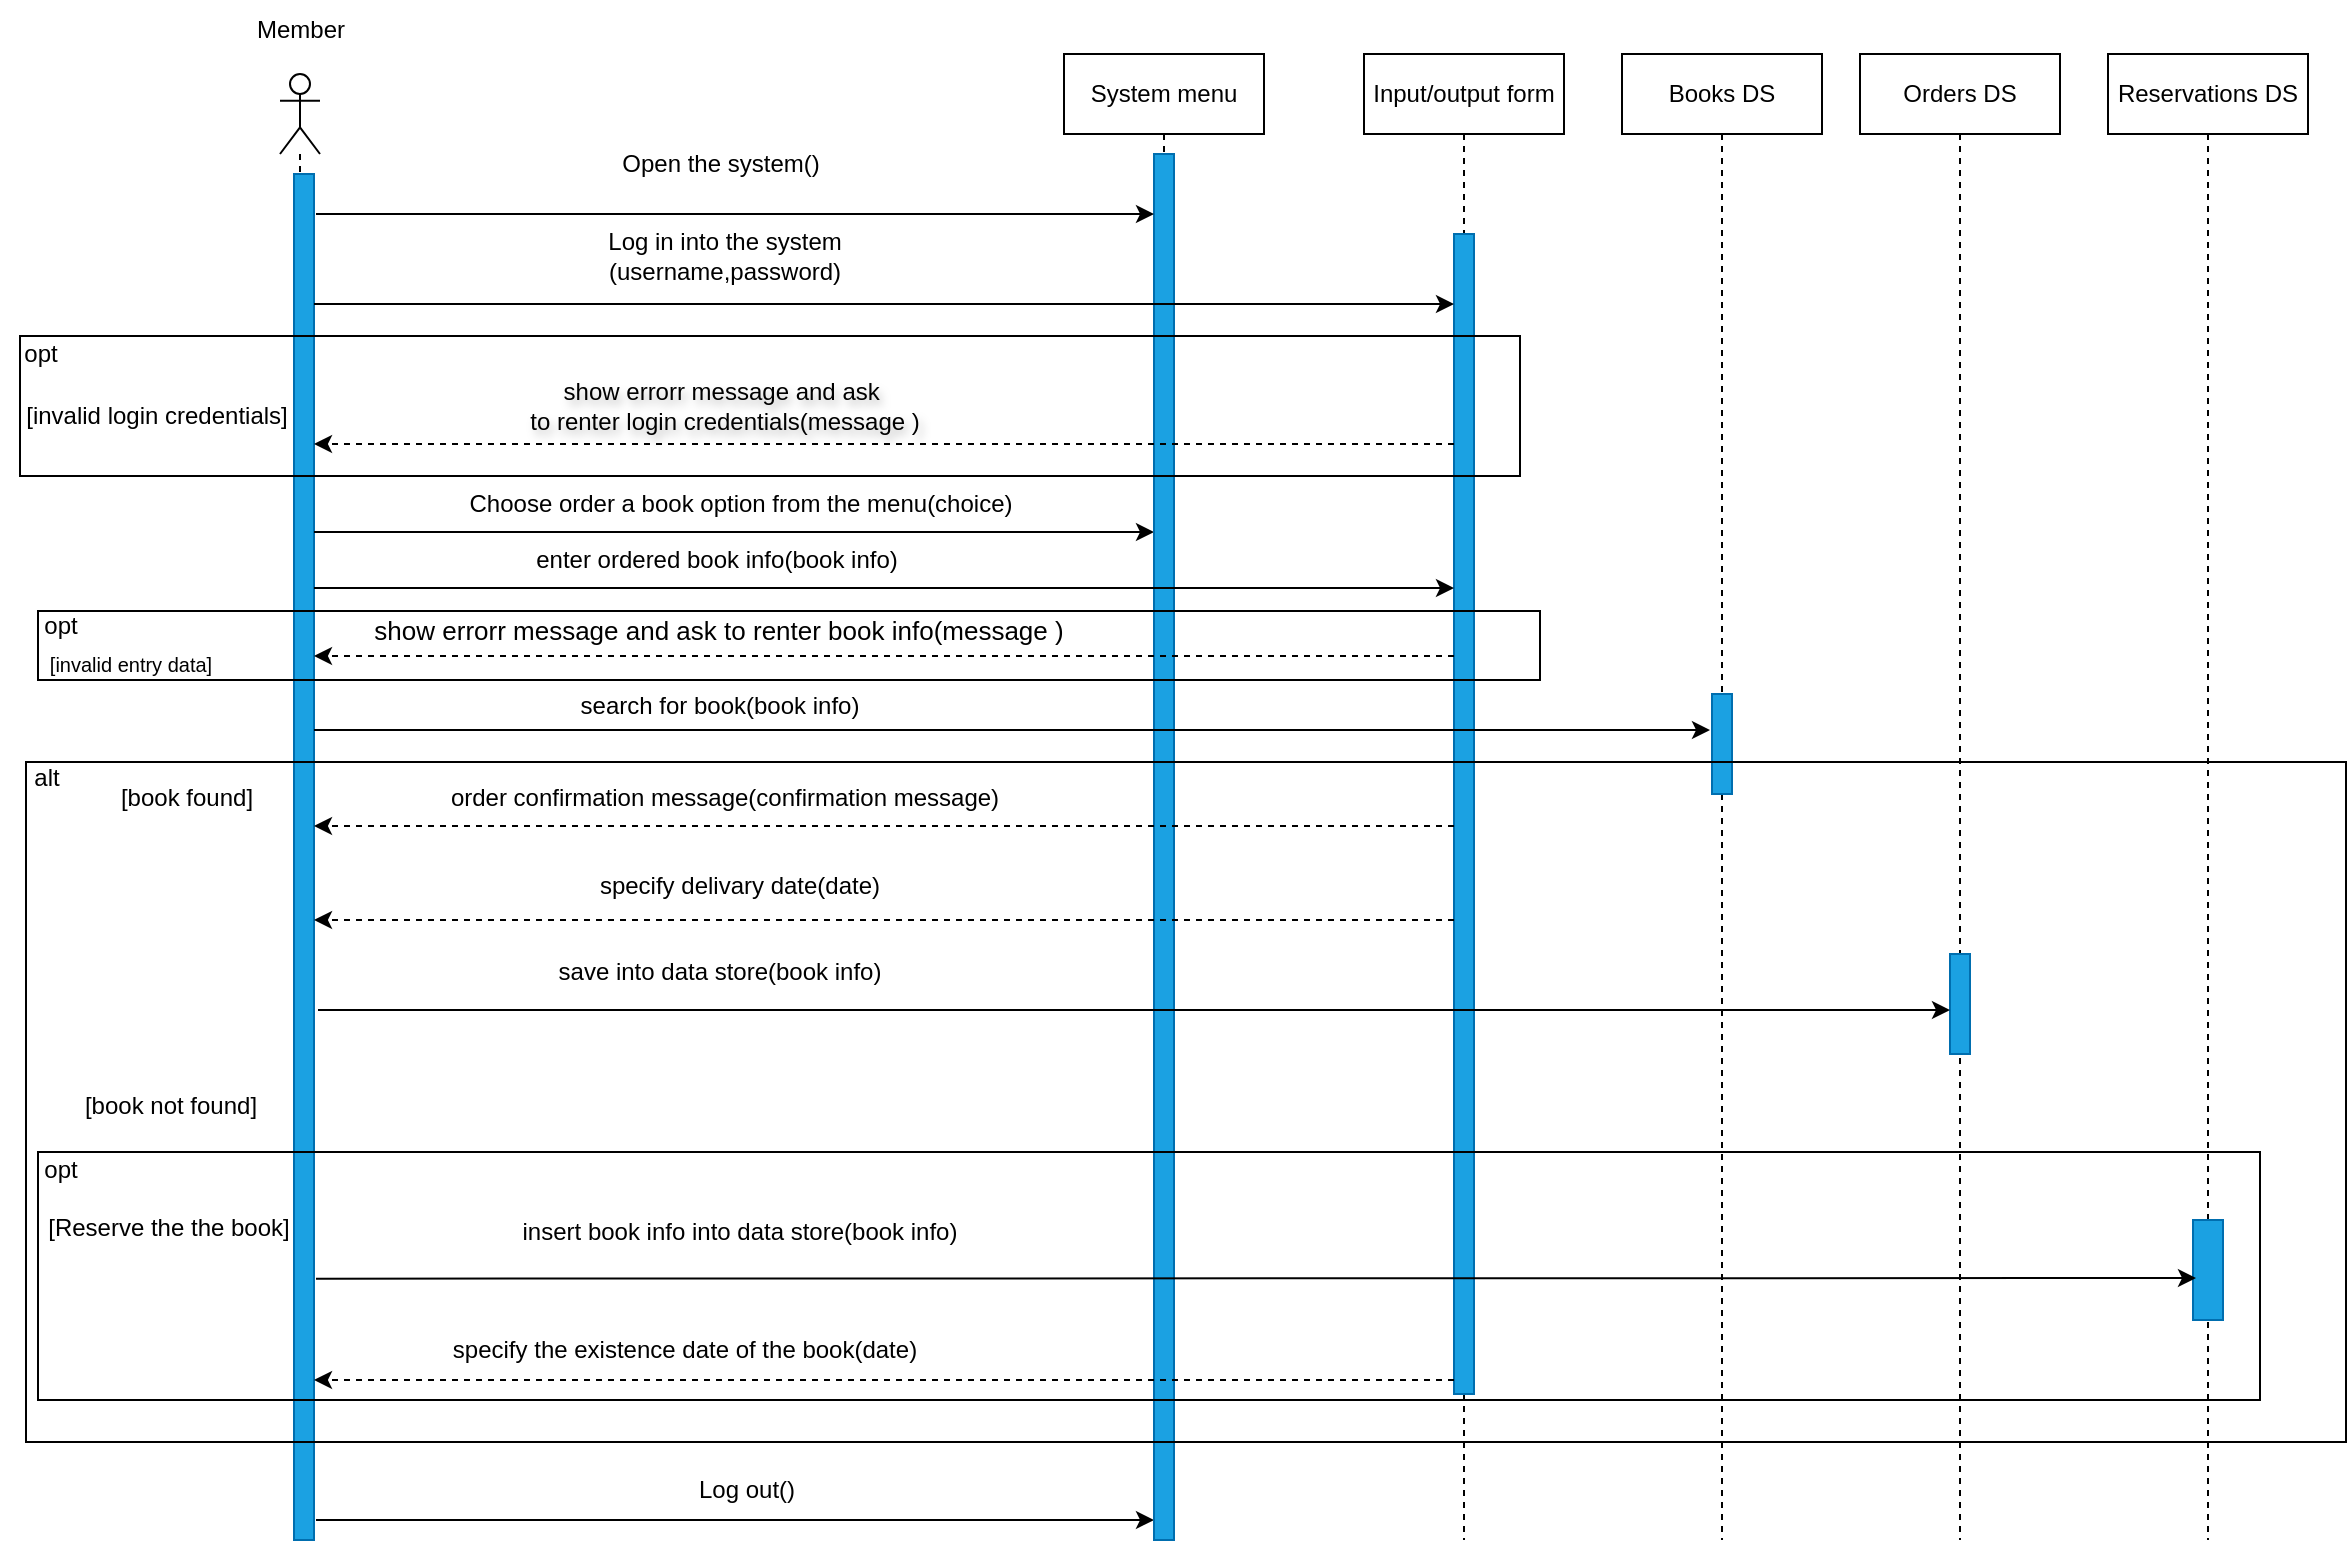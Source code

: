 <mxfile version="24.4.0" type="device">
  <diagram name="Page-1" id="LOeZ1iJH1ZdRrt-AAD5Z">
    <mxGraphModel dx="2056" dy="1573" grid="1" gridSize="10" guides="1" tooltips="1" connect="1" arrows="1" fold="1" page="1" pageScale="1" pageWidth="1169" pageHeight="827" math="0" shadow="0">
      <root>
        <mxCell id="0" />
        <mxCell id="1" parent="0" />
        <mxCell id="IQUt191S6wUq-JM19sTi-1" value="" style="group" vertex="1" connectable="0" parent="1">
          <mxGeometry x="1770" y="29" width="1173" height="770" as="geometry" />
        </mxCell>
        <mxCell id="x_ISdP9tk19q-jWjNSfE-1" value="Books DS" style="shape=umlLifeline;perimeter=lifelinePerimeter;whiteSpace=wrap;html=1;container=0;dropTarget=0;collapsible=0;recursiveResize=0;outlineConnect=0;portConstraint=eastwest;newEdgeStyle={&quot;edgeStyle&quot;:&quot;elbowEdgeStyle&quot;,&quot;elbow&quot;:&quot;vertical&quot;,&quot;curved&quot;:0,&quot;rounded&quot;:0};" parent="IQUt191S6wUq-JM19sTi-1" vertex="1">
          <mxGeometry x="811" y="27" width="100" height="743" as="geometry" />
        </mxCell>
        <mxCell id="x_ISdP9tk19q-jWjNSfE-2" value="" style="html=1;points=[[0,0,0,0,5],[0,1,0,0,-5],[1,0,0,0,5],[1,1,0,0,-5]];perimeter=orthogonalPerimeter;outlineConnect=0;targetShapes=umlLifeline;portConstraint=eastwest;newEdgeStyle={&quot;curved&quot;:0,&quot;rounded&quot;:0};fillColor=#1ba1e2;container=0;fontColor=#ffffff;strokeColor=#006EAF;" parent="x_ISdP9tk19q-jWjNSfE-1" vertex="1">
          <mxGeometry x="45" y="320" width="10" height="50" as="geometry" />
        </mxCell>
        <mxCell id="x_ISdP9tk19q-jWjNSfE-3" value="" style="shape=umlLifeline;perimeter=lifelinePerimeter;whiteSpace=wrap;html=1;container=0;dropTarget=0;collapsible=0;recursiveResize=0;outlineConnect=0;portConstraint=eastwest;newEdgeStyle={&quot;curved&quot;:0,&quot;rounded&quot;:0};participant=umlActor;strokeWidth=1;" parent="IQUt191S6wUq-JM19sTi-1" vertex="1">
          <mxGeometry x="140" y="37" width="20" height="457" as="geometry" />
        </mxCell>
        <mxCell id="x_ISdP9tk19q-jWjNSfE-4" value="Member" style="text;html=1;align=center;verticalAlign=middle;resizable=0;points=[];autosize=1;strokeColor=none;fillColor=none;container=0;" parent="IQUt191S6wUq-JM19sTi-1" vertex="1">
          <mxGeometry x="115" width="70" height="30" as="geometry" />
        </mxCell>
        <mxCell id="x_ISdP9tk19q-jWjNSfE-5" value="" style="html=1;points=[[0,0,0,0,5],[0,1,0,0,-5],[1,0,0,0,5],[1,1,0,0,-5]];perimeter=orthogonalPerimeter;outlineConnect=0;targetShapes=umlLifeline;portConstraint=eastwest;newEdgeStyle={&quot;curved&quot;:0,&quot;rounded&quot;:0};container=0;fillColor=#1ba1e2;fontColor=#ffffff;strokeColor=#006EAF;" parent="IQUt191S6wUq-JM19sTi-1" vertex="1">
          <mxGeometry x="147" y="87" width="10" height="683" as="geometry" />
        </mxCell>
        <mxCell id="x_ISdP9tk19q-jWjNSfE-6" value="System menu" style="shape=umlLifeline;perimeter=lifelinePerimeter;whiteSpace=wrap;html=1;container=0;dropTarget=0;collapsible=0;recursiveResize=0;outlineConnect=0;portConstraint=eastwest;newEdgeStyle={&quot;edgeStyle&quot;:&quot;elbowEdgeStyle&quot;,&quot;elbow&quot;:&quot;vertical&quot;,&quot;curved&quot;:0,&quot;rounded&quot;:0};" parent="IQUt191S6wUq-JM19sTi-1" vertex="1">
          <mxGeometry x="532" y="27" width="100" height="590" as="geometry" />
        </mxCell>
        <mxCell id="x_ISdP9tk19q-jWjNSfE-7" value="" style="endArrow=classic;html=1;rounded=0;" parent="IQUt191S6wUq-JM19sTi-1" edge="1">
          <mxGeometry width="50" height="50" relative="1" as="geometry">
            <mxPoint x="157" y="266" as="sourcePoint" />
            <mxPoint x="577" y="266" as="targetPoint" />
          </mxGeometry>
        </mxCell>
        <mxCell id="x_ISdP9tk19q-jWjNSfE-8" value="Choose order a book&amp;nbsp;option from the menu&lt;span style=&quot;background-color: initial;&quot;&gt;(choice)&lt;/span&gt;" style="text;html=1;align=center;verticalAlign=middle;resizable=0;points=[];autosize=1;strokeColor=none;fillColor=none;" parent="IQUt191S6wUq-JM19sTi-1" vertex="1">
          <mxGeometry x="220" y="237" width="300" height="30" as="geometry" />
        </mxCell>
        <mxCell id="x_ISdP9tk19q-jWjNSfE-9" value="Input/output form" style="shape=umlLifeline;perimeter=lifelinePerimeter;whiteSpace=wrap;html=1;container=0;dropTarget=0;collapsible=0;recursiveResize=0;outlineConnect=0;portConstraint=eastwest;newEdgeStyle={&quot;edgeStyle&quot;:&quot;elbowEdgeStyle&quot;,&quot;elbow&quot;:&quot;vertical&quot;,&quot;curved&quot;:0,&quot;rounded&quot;:0};" parent="IQUt191S6wUq-JM19sTi-1" vertex="1">
          <mxGeometry x="682" y="27" width="100" height="743" as="geometry" />
        </mxCell>
        <mxCell id="x_ISdP9tk19q-jWjNSfE-10" value="" style="html=1;points=[[0,0,0,0,5],[0,1,0,0,-5],[1,0,0,0,5],[1,1,0,0,-5]];perimeter=orthogonalPerimeter;outlineConnect=0;targetShapes=umlLifeline;portConstraint=eastwest;newEdgeStyle={&quot;curved&quot;:0,&quot;rounded&quot;:0};fillColor=#1ba1e2;container=0;fontColor=#ffffff;strokeColor=#006EAF;" parent="x_ISdP9tk19q-jWjNSfE-9" vertex="1">
          <mxGeometry x="45" y="90" width="10" height="580" as="geometry" />
        </mxCell>
        <mxCell id="x_ISdP9tk19q-jWjNSfE-11" value="enter ordered book info(book info)" style="text;html=1;align=center;verticalAlign=middle;resizable=0;points=[];autosize=1;strokeColor=none;fillColor=none;" parent="IQUt191S6wUq-JM19sTi-1" vertex="1">
          <mxGeometry x="258" y="265" width="200" height="30" as="geometry" />
        </mxCell>
        <mxCell id="x_ISdP9tk19q-jWjNSfE-14" value="order confirmation message(confirmation message)" style="text;html=1;align=center;verticalAlign=middle;resizable=0;points=[];autosize=1;strokeColor=none;fillColor=none;rotation=0;" parent="IQUt191S6wUq-JM19sTi-1" vertex="1">
          <mxGeometry x="212" y="384" width="300" height="30" as="geometry" />
        </mxCell>
        <mxCell id="x_ISdP9tk19q-jWjNSfE-16" value="specify delivary date(date)" style="text;align=center;verticalAlign=middle;resizable=0;points=[];autosize=1;strokeColor=none;fillColor=none;" parent="IQUt191S6wUq-JM19sTi-1" vertex="1">
          <mxGeometry x="290" y="427" width="160" height="30" as="geometry" />
        </mxCell>
        <mxCell id="x_ISdP9tk19q-jWjNSfE-17" value="alt" style="text;html=1;align=center;verticalAlign=middle;resizable=0;points=[];autosize=1;strokeColor=none;fillColor=none;" parent="IQUt191S6wUq-JM19sTi-1" vertex="1">
          <mxGeometry x="3" y="374" width="40" height="30" as="geometry" />
        </mxCell>
        <mxCell id="x_ISdP9tk19q-jWjNSfE-18" value="[book found]" style="text;html=1;align=center;verticalAlign=middle;resizable=0;points=[];autosize=1;strokeColor=none;fillColor=none;" parent="IQUt191S6wUq-JM19sTi-1" vertex="1">
          <mxGeometry x="48" y="384" width="90" height="30" as="geometry" />
        </mxCell>
        <mxCell id="x_ISdP9tk19q-jWjNSfE-19" value="[book not found]" style="text;html=1;align=center;verticalAlign=middle;resizable=0;points=[];autosize=1;strokeColor=none;fillColor=none;" parent="IQUt191S6wUq-JM19sTi-1" vertex="1">
          <mxGeometry x="30" y="538" width="110" height="30" as="geometry" />
        </mxCell>
        <mxCell id="x_ISdP9tk19q-jWjNSfE-22" value="" style="endArrow=classic;html=1;rounded=0;" parent="IQUt191S6wUq-JM19sTi-1" edge="1">
          <mxGeometry width="50" height="50" relative="1" as="geometry">
            <mxPoint x="158" y="760" as="sourcePoint" />
            <mxPoint x="577" y="760" as="targetPoint" />
          </mxGeometry>
        </mxCell>
        <mxCell id="x_ISdP9tk19q-jWjNSfE-23" value="Log out()" style="text;html=1;align=center;verticalAlign=middle;resizable=0;points=[];autosize=1;strokeColor=none;fillColor=none;" parent="IQUt191S6wUq-JM19sTi-1" vertex="1">
          <mxGeometry x="338" y="730" width="70" height="30" as="geometry" />
        </mxCell>
        <mxCell id="x_ISdP9tk19q-jWjNSfE-24" value="" style="html=1;points=[[0,0,0,0,5],[0,1,0,0,-5],[1,0,0,0,5],[1,1,0,0,-5]];perimeter=orthogonalPerimeter;outlineConnect=0;targetShapes=umlLifeline;portConstraint=eastwest;newEdgeStyle={&quot;curved&quot;:0,&quot;rounded&quot;:0};fillColor=#1ba1e2;container=0;fontColor=#ffffff;strokeColor=#006EAF;" parent="IQUt191S6wUq-JM19sTi-1" vertex="1">
          <mxGeometry x="577" y="77" width="10" height="693" as="geometry" />
        </mxCell>
        <mxCell id="x_ISdP9tk19q-jWjNSfE-25" value="" style="endArrow=classic;html=1;rounded=0;" parent="IQUt191S6wUq-JM19sTi-1" target="x_ISdP9tk19q-jWjNSfE-24" edge="1">
          <mxGeometry width="50" height="50" relative="1" as="geometry">
            <mxPoint x="158" y="107" as="sourcePoint" />
            <mxPoint x="573" y="107" as="targetPoint" />
          </mxGeometry>
        </mxCell>
        <mxCell id="x_ISdP9tk19q-jWjNSfE-26" value="Open the system()" style="text;html=1;align=center;verticalAlign=middle;resizable=0;points=[];autosize=1;strokeColor=none;fillColor=none;" parent="IQUt191S6wUq-JM19sTi-1" vertex="1">
          <mxGeometry x="300" y="67" width="120" height="30" as="geometry" />
        </mxCell>
        <mxCell id="x_ISdP9tk19q-jWjNSfE-27" value="" style="endArrow=classic;html=1;rounded=0;" parent="IQUt191S6wUq-JM19sTi-1" edge="1">
          <mxGeometry width="50" height="50" relative="1" as="geometry">
            <mxPoint x="157" y="152" as="sourcePoint" />
            <mxPoint x="727" y="152" as="targetPoint" />
          </mxGeometry>
        </mxCell>
        <mxCell id="x_ISdP9tk19q-jWjNSfE-28" value="Log in into the system&lt;div&gt;(username,password)&lt;/div&gt;" style="text;html=1;align=center;verticalAlign=middle;resizable=0;points=[];autosize=1;strokeColor=none;fillColor=none;" parent="IQUt191S6wUq-JM19sTi-1" vertex="1">
          <mxGeometry x="292" y="108" width="140" height="40" as="geometry" />
        </mxCell>
        <mxCell id="x_ISdP9tk19q-jWjNSfE-29" value="" style="rounded=0;whiteSpace=wrap;html=1;fillColor=none;movable=1;resizable=1;rotatable=1;deletable=1;editable=1;locked=0;connectable=1;" parent="IQUt191S6wUq-JM19sTi-1" vertex="1">
          <mxGeometry x="10" y="168" width="750" height="70" as="geometry" />
        </mxCell>
        <mxCell id="x_ISdP9tk19q-jWjNSfE-30" value="opt" style="text;html=1;align=center;verticalAlign=middle;resizable=0;points=[];autosize=1;strokeColor=none;fillColor=none;" parent="IQUt191S6wUq-JM19sTi-1" vertex="1">
          <mxGeometry y="162" width="40" height="30" as="geometry" />
        </mxCell>
        <mxCell id="x_ISdP9tk19q-jWjNSfE-31" value="[invalid login credentials]" style="text;html=1;align=center;verticalAlign=middle;resizable=0;points=[];autosize=1;strokeColor=none;fillColor=none;" parent="IQUt191S6wUq-JM19sTi-1" vertex="1">
          <mxGeometry x="3" y="193" width="150" height="30" as="geometry" />
        </mxCell>
        <mxCell id="x_ISdP9tk19q-jWjNSfE-32" value="" style="html=1;labelBackgroundColor=#ffffff;startArrow=none;startFill=0;startSize=6;endArrow=classic;endFill=1;endSize=6;jettySize=auto;orthogonalLoop=1;strokeWidth=1;dashed=1;fontSize=14;rounded=0;" parent="IQUt191S6wUq-JM19sTi-1" edge="1">
          <mxGeometry width="60" height="60" relative="1" as="geometry">
            <mxPoint x="727" y="222" as="sourcePoint" />
            <mxPoint x="157" y="222" as="targetPoint" />
          </mxGeometry>
        </mxCell>
        <mxCell id="x_ISdP9tk19q-jWjNSfE-33" value="show errorr&amp;nbsp;message and ask&amp;nbsp;&lt;div&gt;to renter login credentials(message&amp;nbsp;)&lt;/div&gt;" style="text;align=center;verticalAlign=middle;resizable=0;points=[];autosize=1;strokeColor=none;fillColor=none;strokeWidth=1;perimeterSpacing=0;spacing=2;spacingTop=0;spacingLeft=0;spacingBottom=0;textShadow=1;html=1;" parent="IQUt191S6wUq-JM19sTi-1" vertex="1">
          <mxGeometry x="252" y="183" width="220" height="40" as="geometry" />
        </mxCell>
        <mxCell id="x_ISdP9tk19q-jWjNSfE-34" value="" style="endArrow=classic;html=1;rounded=0;" parent="IQUt191S6wUq-JM19sTi-1" edge="1">
          <mxGeometry width="50" height="50" relative="1" as="geometry">
            <mxPoint x="157" y="294" as="sourcePoint" />
            <mxPoint x="727" y="294" as="targetPoint" />
          </mxGeometry>
        </mxCell>
        <mxCell id="x_ISdP9tk19q-jWjNSfE-35" value="Reservations DS" style="shape=umlLifeline;perimeter=lifelinePerimeter;whiteSpace=wrap;html=1;container=0;dropTarget=0;collapsible=0;recursiveResize=0;outlineConnect=0;portConstraint=eastwest;newEdgeStyle={&quot;edgeStyle&quot;:&quot;elbowEdgeStyle&quot;,&quot;elbow&quot;:&quot;vertical&quot;,&quot;curved&quot;:0,&quot;rounded&quot;:0};" parent="IQUt191S6wUq-JM19sTi-1" vertex="1">
          <mxGeometry x="1054" y="27" width="100" height="743" as="geometry" />
        </mxCell>
        <mxCell id="x_ISdP9tk19q-jWjNSfE-36" value="" style="html=1;points=[[0,0,0,0,5],[0,1,0,0,-5],[1,0,0,0,5],[1,1,0,0,-5]];perimeter=orthogonalPerimeter;outlineConnect=0;targetShapes=umlLifeline;portConstraint=eastwest;newEdgeStyle={&quot;curved&quot;:0,&quot;rounded&quot;:0};fillColor=#1ba1e2;container=0;fontColor=#ffffff;strokeColor=#006EAF;" parent="x_ISdP9tk19q-jWjNSfE-35" vertex="1">
          <mxGeometry x="42.5" y="583" width="15" height="50" as="geometry" />
        </mxCell>
        <mxCell id="x_ISdP9tk19q-jWjNSfE-37" value="" style="endArrow=classic;html=1;rounded=0;" parent="IQUt191S6wUq-JM19sTi-1" edge="1">
          <mxGeometry width="50" height="50" relative="1" as="geometry">
            <mxPoint x="157" y="365" as="sourcePoint" />
            <mxPoint x="855" y="365.0" as="targetPoint" />
          </mxGeometry>
        </mxCell>
        <mxCell id="x_ISdP9tk19q-jWjNSfE-38" value="search for book(book info)" style="text;align=center;verticalAlign=middle;resizable=0;points=[];autosize=1;strokeColor=none;fillColor=none;" parent="IQUt191S6wUq-JM19sTi-1" vertex="1">
          <mxGeometry x="280" y="337" width="160" height="30" as="geometry" />
        </mxCell>
        <mxCell id="x_ISdP9tk19q-jWjNSfE-39" value="Orders DS" style="shape=umlLifeline;perimeter=lifelinePerimeter;whiteSpace=wrap;html=1;container=0;dropTarget=0;collapsible=0;recursiveResize=0;outlineConnect=0;portConstraint=eastwest;newEdgeStyle={&quot;edgeStyle&quot;:&quot;elbowEdgeStyle&quot;,&quot;elbow&quot;:&quot;vertical&quot;,&quot;curved&quot;:0,&quot;rounded&quot;:0};" parent="IQUt191S6wUq-JM19sTi-1" vertex="1">
          <mxGeometry x="930" y="27" width="100" height="743" as="geometry" />
        </mxCell>
        <mxCell id="x_ISdP9tk19q-jWjNSfE-40" value="" style="html=1;points=[[0,0,0,0,5],[0,1,0,0,-5],[1,0,0,0,5],[1,1,0,0,-5]];perimeter=orthogonalPerimeter;outlineConnect=0;targetShapes=umlLifeline;portConstraint=eastwest;newEdgeStyle={&quot;curved&quot;:0,&quot;rounded&quot;:0};fillColor=#1ba1e2;container=0;fontColor=#ffffff;strokeColor=#006EAF;" parent="x_ISdP9tk19q-jWjNSfE-39" vertex="1">
          <mxGeometry x="45" y="450" width="10" height="50" as="geometry" />
        </mxCell>
        <mxCell id="x_ISdP9tk19q-jWjNSfE-41" value="" style="html=1;labelBackgroundColor=#ffffff;startArrow=none;startFill=0;startSize=6;endArrow=classic;endFill=1;endSize=6;jettySize=auto;orthogonalLoop=1;strokeWidth=1;dashed=1;fontSize=14;rounded=0;" parent="IQUt191S6wUq-JM19sTi-1" edge="1">
          <mxGeometry width="60" height="60" relative="1" as="geometry">
            <mxPoint x="727" y="413" as="sourcePoint" />
            <mxPoint x="157" y="413" as="targetPoint" />
          </mxGeometry>
        </mxCell>
        <mxCell id="x_ISdP9tk19q-jWjNSfE-42" value="" style="html=1;labelBackgroundColor=#ffffff;startArrow=none;startFill=0;startSize=6;endArrow=classic;endFill=1;endSize=6;jettySize=auto;orthogonalLoop=1;strokeWidth=1;dashed=1;fontSize=14;rounded=0;" parent="IQUt191S6wUq-JM19sTi-1" edge="1">
          <mxGeometry width="60" height="60" relative="1" as="geometry">
            <mxPoint x="727" y="460" as="sourcePoint" />
            <mxPoint x="157" y="460" as="targetPoint" />
          </mxGeometry>
        </mxCell>
        <mxCell id="x_ISdP9tk19q-jWjNSfE-43" value="" style="endArrow=classic;html=1;rounded=0;" parent="IQUt191S6wUq-JM19sTi-1" edge="1">
          <mxGeometry width="50" height="50" relative="1" as="geometry">
            <mxPoint x="159" y="505" as="sourcePoint" />
            <mxPoint x="975" y="505" as="targetPoint" />
          </mxGeometry>
        </mxCell>
        <mxCell id="x_ISdP9tk19q-jWjNSfE-44" value="save into data store(book info)" style="text;align=center;verticalAlign=middle;resizable=0;points=[];autosize=1;strokeColor=none;fillColor=none;" parent="IQUt191S6wUq-JM19sTi-1" vertex="1">
          <mxGeometry x="270" y="470" width="180" height="30" as="geometry" />
        </mxCell>
        <mxCell id="x_ISdP9tk19q-jWjNSfE-46" value="" style="rounded=0;whiteSpace=wrap;html=1;fillColor=none;movable=1;resizable=1;rotatable=1;deletable=1;editable=1;locked=0;connectable=1;" parent="IQUt191S6wUq-JM19sTi-1" vertex="1">
          <mxGeometry x="13" y="381" width="1160" height="340" as="geometry" />
        </mxCell>
        <mxCell id="x_ISdP9tk19q-jWjNSfE-47" value="" style="rounded=0;whiteSpace=wrap;html=1;fillColor=none;movable=0;resizable=0;rotatable=0;deletable=0;editable=0;locked=1;connectable=0;" parent="IQUt191S6wUq-JM19sTi-1" vertex="1">
          <mxGeometry x="19" y="576" width="1111" height="124" as="geometry" />
        </mxCell>
        <mxCell id="x_ISdP9tk19q-jWjNSfE-48" value="opt" style="text;html=1;align=center;verticalAlign=middle;resizable=0;points=[];autosize=1;strokeColor=none;fillColor=none;" parent="IQUt191S6wUq-JM19sTi-1" vertex="1">
          <mxGeometry x="10" y="570" width="40" height="30" as="geometry" />
        </mxCell>
        <mxCell id="x_ISdP9tk19q-jWjNSfE-49" value="" style="endArrow=classic;html=1;rounded=0;exitX=1.3;exitY=0.779;exitDx=0;exitDy=0;exitPerimeter=0;" parent="IQUt191S6wUq-JM19sTi-1" edge="1">
          <mxGeometry width="50" height="50" relative="1" as="geometry">
            <mxPoint x="158" y="639.327" as="sourcePoint" />
            <mxPoint x="1098" y="639" as="targetPoint" />
          </mxGeometry>
        </mxCell>
        <mxCell id="x_ISdP9tk19q-jWjNSfE-50" value="[Reserve the the book]" style="text;html=1;align=center;verticalAlign=middle;resizable=0;points=[];autosize=1;strokeColor=none;fillColor=none;" parent="IQUt191S6wUq-JM19sTi-1" vertex="1">
          <mxGeometry x="14" y="599" width="140" height="30" as="geometry" />
        </mxCell>
        <mxCell id="x_ISdP9tk19q-jWjNSfE-51" value="insert book info into data store(book info)" style="text;align=center;verticalAlign=middle;resizable=0;points=[];autosize=1;strokeColor=none;fillColor=none;" parent="IQUt191S6wUq-JM19sTi-1" vertex="1">
          <mxGeometry x="250" y="600" width="240" height="30" as="geometry" />
        </mxCell>
        <mxCell id="x_ISdP9tk19q-jWjNSfE-54" value="" style="html=1;labelBackgroundColor=#ffffff;startArrow=none;startFill=0;startSize=6;endArrow=classic;endFill=1;endSize=6;jettySize=auto;orthogonalLoop=1;strokeWidth=1;dashed=1;fontSize=14;rounded=0;" parent="IQUt191S6wUq-JM19sTi-1" edge="1">
          <mxGeometry width="60" height="60" relative="1" as="geometry">
            <mxPoint x="727" y="690" as="sourcePoint" />
            <mxPoint x="157" y="690" as="targetPoint" />
          </mxGeometry>
        </mxCell>
        <mxCell id="x_ISdP9tk19q-jWjNSfE-55" value="specify the existence date of the book(date)" style="text;html=1;align=center;verticalAlign=middle;resizable=0;points=[];autosize=1;strokeColor=none;fillColor=none;" parent="IQUt191S6wUq-JM19sTi-1" vertex="1">
          <mxGeometry x="212" y="660" width="260" height="30" as="geometry" />
        </mxCell>
        <mxCell id="deXwX84McbJdCBk5J8F0-2" value="opt" style="text;html=1;align=center;verticalAlign=middle;resizable=0;points=[];autosize=1;strokeColor=none;fillColor=none;" parent="IQUt191S6wUq-JM19sTi-1" vertex="1">
          <mxGeometry x="10" y="298" width="40" height="30" as="geometry" />
        </mxCell>
        <mxCell id="deXwX84McbJdCBk5J8F0-3" value="[invalid entry data]" style="text;html=1;align=center;verticalAlign=middle;resizable=0;points=[];autosize=1;strokeColor=none;fillColor=none;fontSize=10;" parent="IQUt191S6wUq-JM19sTi-1" vertex="1">
          <mxGeometry x="15" y="317" width="100" height="30" as="geometry" />
        </mxCell>
        <mxCell id="deXwX84McbJdCBk5J8F0-4" value="" style="rounded=0;whiteSpace=wrap;html=1;fillColor=none;movable=1;resizable=1;rotatable=1;deletable=1;editable=1;locked=0;connectable=1;" parent="IQUt191S6wUq-JM19sTi-1" vertex="1">
          <mxGeometry x="19" y="305.5" width="751" height="34.5" as="geometry" />
        </mxCell>
        <mxCell id="deXwX84McbJdCBk5J8F0-5" value="" style="html=1;labelBackgroundColor=#ffffff;startArrow=none;startFill=0;startSize=6;endArrow=classic;endFill=1;endSize=6;jettySize=auto;orthogonalLoop=1;strokeWidth=1;dashed=1;fontSize=14;rounded=0;" parent="IQUt191S6wUq-JM19sTi-1" edge="1">
          <mxGeometry width="60" height="60" relative="1" as="geometry">
            <mxPoint x="727" y="328" as="sourcePoint" />
            <mxPoint x="157" y="328" as="targetPoint" />
          </mxGeometry>
        </mxCell>
        <mxCell id="deXwX84McbJdCBk5J8F0-6" value="&lt;font style=&quot;font-size: 13px;&quot;&gt;show errorr&amp;nbsp;message and ask&amp;nbsp;&lt;span style=&quot;background-color: initial;&quot;&gt;to renter book info(message&amp;nbsp;)&lt;/span&gt;&lt;/font&gt;" style="text;html=1;align=center;verticalAlign=middle;resizable=0;points=[];autosize=1;strokeColor=none;fillColor=none;" parent="IQUt191S6wUq-JM19sTi-1" vertex="1">
          <mxGeometry x="174" y="299.5" width="370" height="30" as="geometry" />
        </mxCell>
      </root>
    </mxGraphModel>
  </diagram>
</mxfile>
